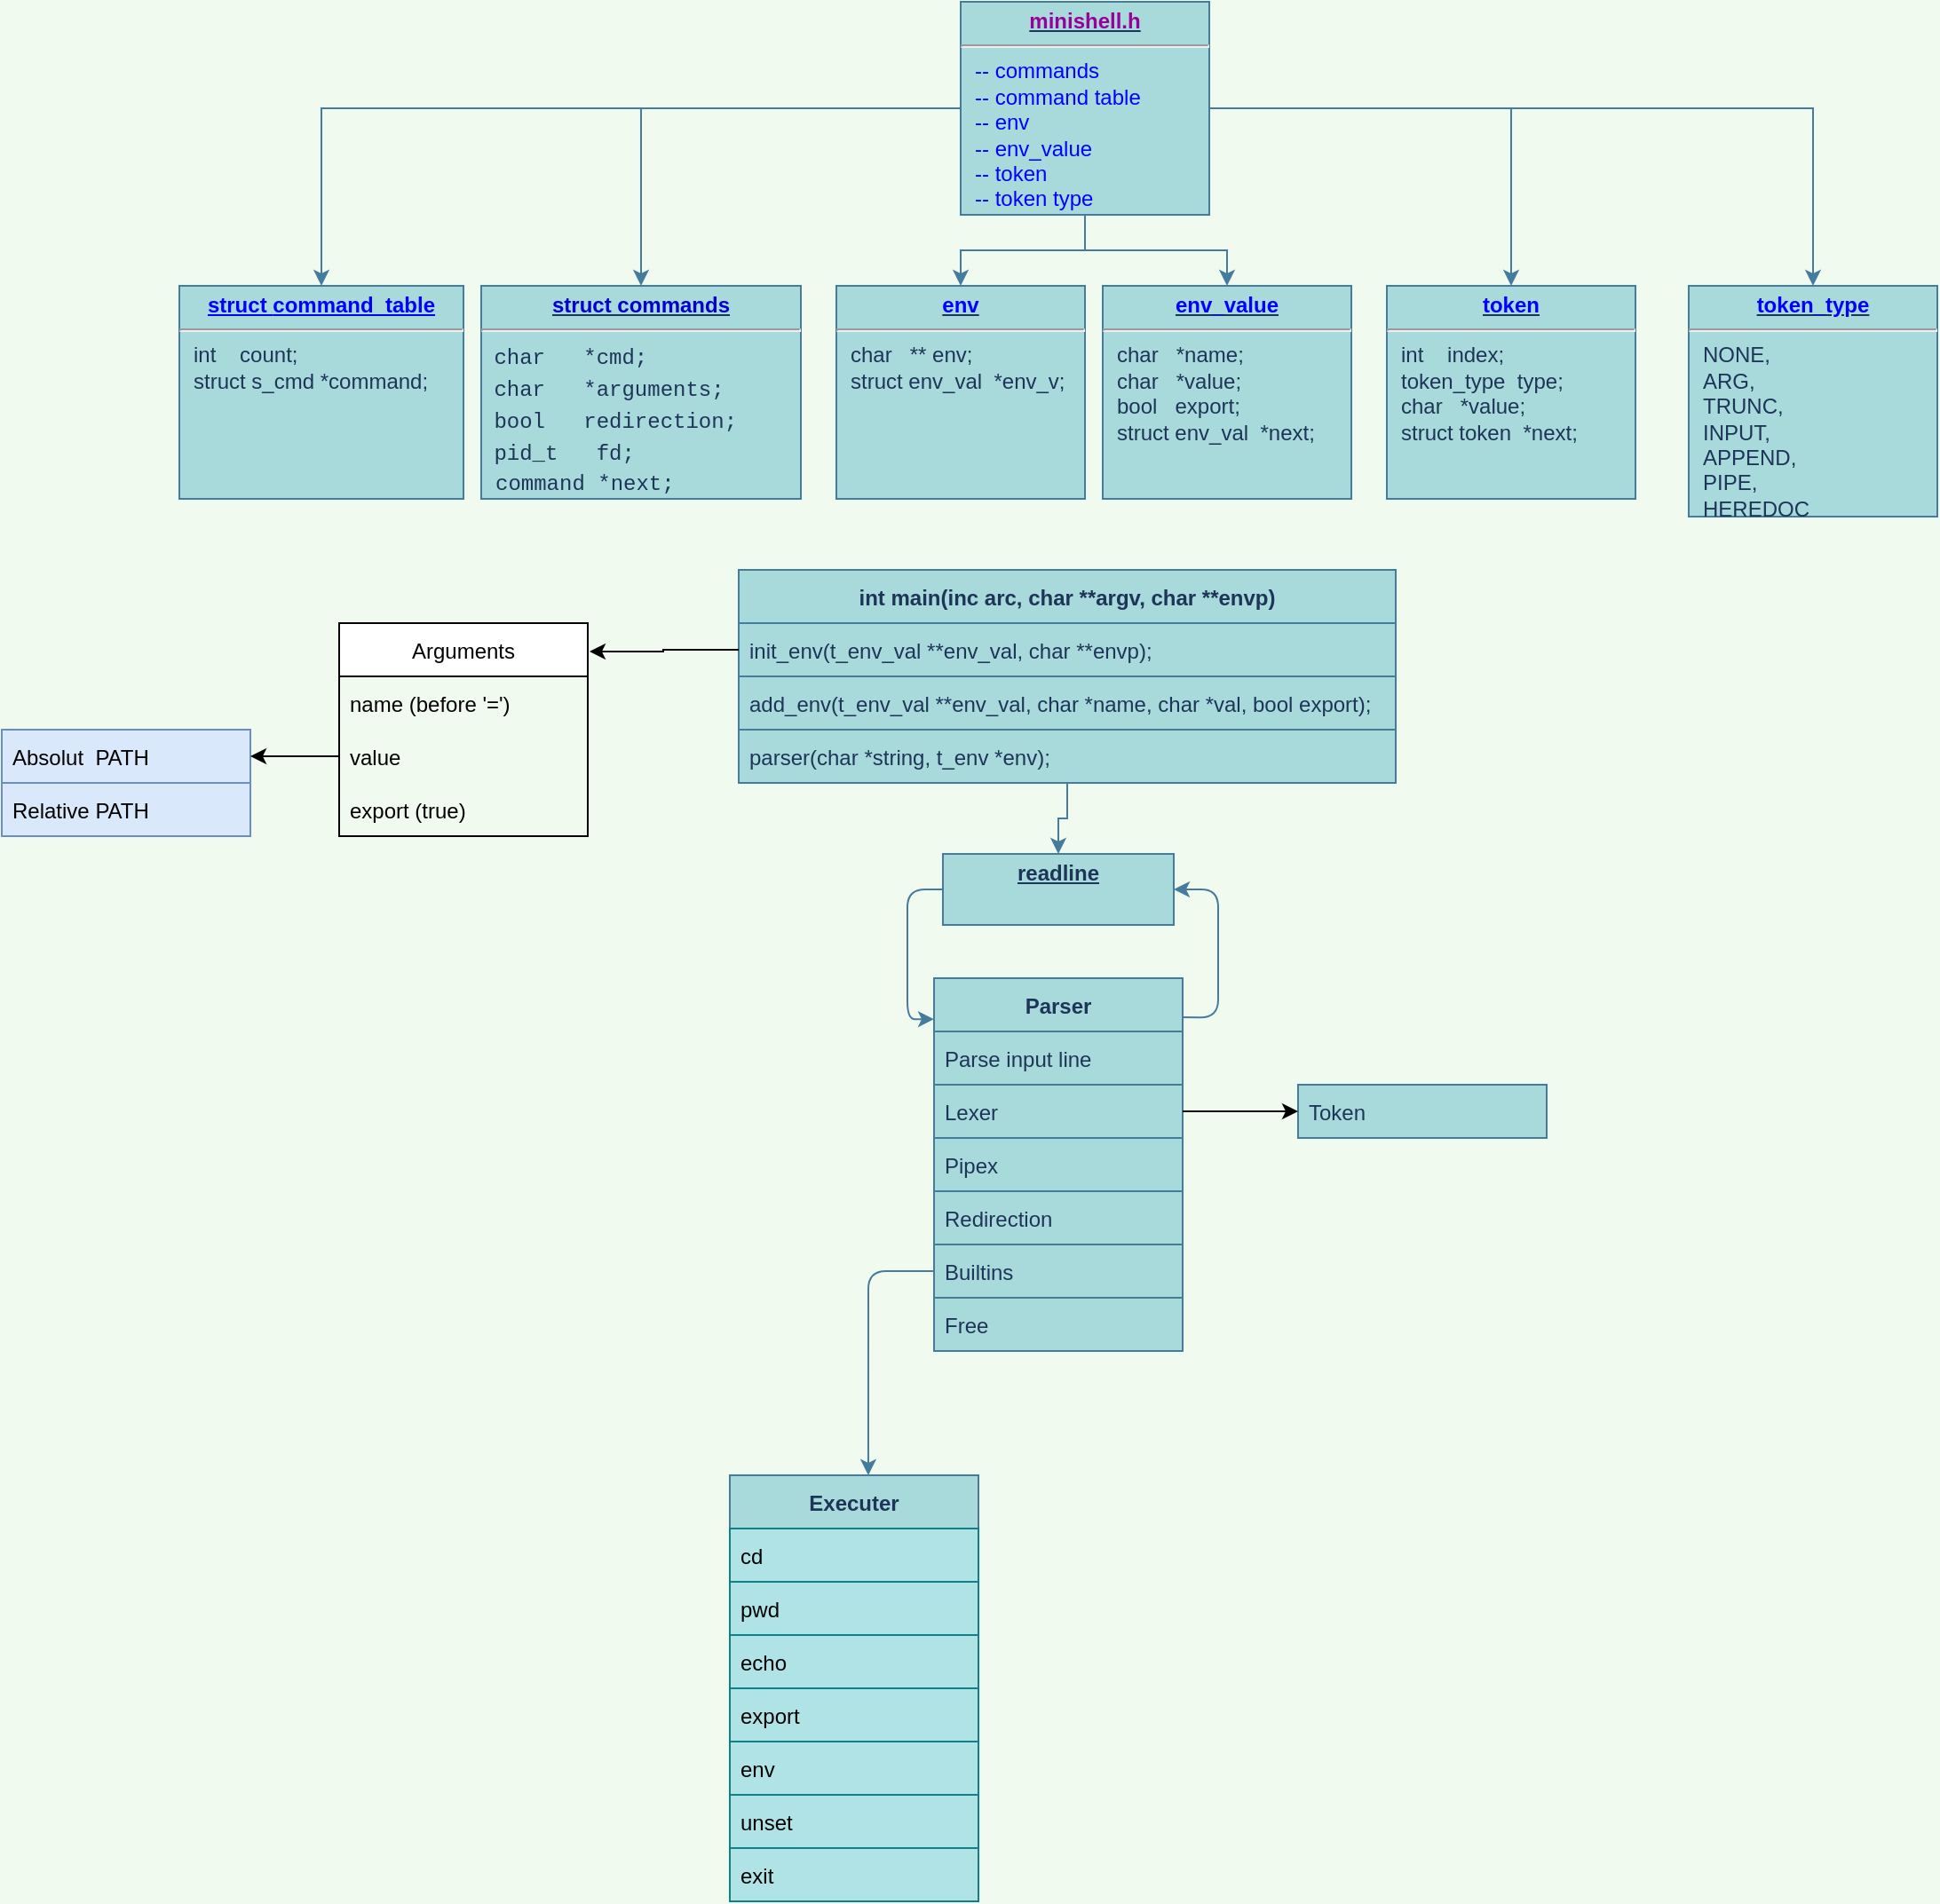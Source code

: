<mxfile version="17.5.0" type="device"><diagram name="Page-1" id="a7904f86-f2b4-8e86-fa97-74104820619b"><mxGraphModel dx="1113" dy="1105" grid="1" gridSize="10" guides="1" tooltips="1" connect="1" arrows="1" fold="1" page="1" pageScale="1" pageWidth="1100" pageHeight="850" background="#F1FAEE" math="0" shadow="0"><root><mxCell id="0"/><mxCell id="1" parent="0"/><mxCell id="W5EvjPhlibk-w1ctuXIB-3" value="" style="edgeStyle=orthogonalEdgeStyle;rounded=0;orthogonalLoop=1;jettySize=auto;html=1;labelBackgroundColor=#F1FAEE;strokeColor=#457B9D;fontColor=#1D3557;" parent="1" source="24794b860abc3c2d-1" target="W5EvjPhlibk-w1ctuXIB-2" edge="1"><mxGeometry relative="1" as="geometry"/></mxCell><mxCell id="W5EvjPhlibk-w1ctuXIB-8" value="" style="edgeStyle=orthogonalEdgeStyle;rounded=0;orthogonalLoop=1;jettySize=auto;html=1;fontColor=#1D3557;labelBackgroundColor=#F1FAEE;strokeColor=#457B9D;" parent="1" source="24794b860abc3c2d-1" target="W5EvjPhlibk-w1ctuXIB-7" edge="1"><mxGeometry relative="1" as="geometry"/></mxCell><mxCell id="W5EvjPhlibk-w1ctuXIB-10" value="" style="edgeStyle=orthogonalEdgeStyle;rounded=0;orthogonalLoop=1;jettySize=auto;html=1;fontColor=#1D3557;labelBackgroundColor=#F1FAEE;strokeColor=#457B9D;" parent="1" source="24794b860abc3c2d-1" target="W5EvjPhlibk-w1ctuXIB-9" edge="1"><mxGeometry relative="1" as="geometry"/></mxCell><mxCell id="W5EvjPhlibk-w1ctuXIB-12" value="" style="edgeStyle=orthogonalEdgeStyle;rounded=0;orthogonalLoop=1;jettySize=auto;html=1;fontColor=#1D3557;labelBackgroundColor=#F1FAEE;strokeColor=#457B9D;" parent="1" source="24794b860abc3c2d-1" target="W5EvjPhlibk-w1ctuXIB-11" edge="1"><mxGeometry relative="1" as="geometry"/></mxCell><mxCell id="W5EvjPhlibk-w1ctuXIB-14" value="" style="edgeStyle=orthogonalEdgeStyle;rounded=0;orthogonalLoop=1;jettySize=auto;html=1;fontColor=#1D3557;labelBackgroundColor=#F1FAEE;strokeColor=#457B9D;" parent="1" source="24794b860abc3c2d-1" target="W5EvjPhlibk-w1ctuXIB-13" edge="1"><mxGeometry relative="1" as="geometry"/></mxCell><mxCell id="24794b860abc3c2d-1" value="&lt;p style=&quot;margin: 0px ; margin-top: 4px ; text-align: center ; text-decoration: underline&quot;&gt;&lt;b&gt;&lt;font color=&quot;#990099&quot;&gt;minishell.h&lt;/font&gt;&lt;/b&gt;&lt;/p&gt;&lt;hr&gt;&lt;p style=&quot;margin: 0px ; margin-left: 8px&quot;&gt;&lt;font color=&quot;#0000ff&quot;&gt;-- commands&lt;/font&gt;&lt;/p&gt;&lt;p style=&quot;margin: 0px ; margin-left: 8px&quot;&gt;&lt;font color=&quot;#0000ff&quot;&gt;-- command table&lt;/font&gt;&lt;/p&gt;&lt;p style=&quot;margin: 0px ; margin-left: 8px&quot;&gt;&lt;font color=&quot;#0000ff&quot;&gt;-- env&lt;/font&gt;&lt;/p&gt;&lt;p style=&quot;margin: 0px ; margin-left: 8px&quot;&gt;&lt;font color=&quot;#0000ff&quot;&gt;-- env_value&lt;/font&gt;&lt;/p&gt;&lt;p style=&quot;margin: 0px ; margin-left: 8px&quot;&gt;&lt;font color=&quot;#0000ff&quot;&gt;-- token&lt;/font&gt;&lt;/p&gt;&lt;p style=&quot;margin: 0px ; margin-left: 8px&quot;&gt;&lt;font color=&quot;#0000ff&quot;&gt;-- token type&lt;/font&gt;&lt;/p&gt;&lt;p style=&quot;margin: 0px ; margin-left: 8px&quot;&gt;&lt;br&gt;&lt;/p&gt;" style="verticalAlign=top;align=left;overflow=fill;fontSize=12;fontFamily=Helvetica;html=1;rounded=0;shadow=0;comic=0;labelBackgroundColor=none;strokeWidth=1;fillColor=#A8DADC;strokeColor=#457B9D;fontColor=#1D3557;" parent="1" vertex="1"><mxGeometry x="560" y="60" width="140" height="120" as="geometry"/></mxCell><mxCell id="W5EvjPhlibk-w1ctuXIB-5" value="" style="edgeStyle=orthogonalEdgeStyle;rounded=0;orthogonalLoop=1;jettySize=auto;html=1;labelBackgroundColor=#F1FAEE;strokeColor=#457B9D;fontColor=#1D3557;" parent="1" source="24794b860abc3c2d-1" target="W5EvjPhlibk-w1ctuXIB-4" edge="1"><mxGeometry relative="1" as="geometry"/></mxCell><mxCell id="W5EvjPhlibk-w1ctuXIB-2" value="&lt;p style=&quot;margin: 0px ; margin-top: 4px ; text-align: center ; text-decoration: underline&quot;&gt;&lt;b&gt;&lt;font color=&quot;#0000cc&quot;&gt;struct commands&lt;/font&gt;&lt;/b&gt;&lt;/p&gt;&lt;hr&gt;&lt;div style=&quot;font-family: &amp;#34;menlo&amp;#34; , &amp;#34;monaco&amp;#34; , &amp;#34;courier new&amp;#34; , monospace ; line-height: 18px&quot;&gt;&lt;div&gt;&lt;span style=&quot;white-space: pre&quot;&gt;&amp;nbsp;&lt;/span&gt;char &lt;span style=&quot;white-space: pre&quot;&gt; &lt;/span&gt;&amp;nbsp;*cmd;&lt;/div&gt;&lt;div&gt;    &amp;nbsp;char &lt;span style=&quot;white-space: pre&quot;&gt; &lt;/span&gt;&amp;nbsp;*arguments;&lt;/div&gt;&lt;div&gt;    &amp;nbsp;bool &lt;span style=&quot;white-space: pre&quot;&gt; &lt;/span&gt;               redirection;&lt;/div&gt;&lt;div&gt;    &amp;nbsp;pid_t &lt;span style=&quot;white-space: pre&quot;&gt; &lt;/span&gt;              fd;&lt;/div&gt;&lt;/div&gt;&lt;p style=&quot;margin: 0px ; margin-left: 8px&quot;&gt;&lt;span style=&quot;font-family: &amp;#34;menlo&amp;#34; , &amp;#34;monaco&amp;#34; , &amp;#34;courier new&amp;#34; , monospace&quot;&gt;command&lt;/span&gt;&lt;span style=&quot;font-family: &amp;#34;menlo&amp;#34; , &amp;#34;monaco&amp;#34; , &amp;#34;courier new&amp;#34; , monospace&quot;&gt;    &lt;/span&gt;&lt;span style=&quot;font-family: &amp;#34;menlo&amp;#34; , &amp;#34;monaco&amp;#34; , &amp;#34;courier new&amp;#34; , monospace&quot;&gt;*&lt;/span&gt;&lt;span style=&quot;font-family: &amp;#34;menlo&amp;#34; , &amp;#34;monaco&amp;#34; , &amp;#34;courier new&amp;#34; , monospace&quot;&gt;next&lt;/span&gt;&lt;span style=&quot;font-family: &amp;#34;menlo&amp;#34; , &amp;#34;monaco&amp;#34; , &amp;#34;courier new&amp;#34; , monospace&quot;&gt;;&lt;/span&gt;&amp;nbsp;&lt;/p&gt;" style="verticalAlign=top;align=left;overflow=fill;fontSize=12;fontFamily=Helvetica;html=1;rounded=0;shadow=0;comic=0;labelBackgroundColor=none;strokeWidth=1;fillColor=#A8DADC;strokeColor=#457B9D;fontColor=#1D3557;" parent="1" vertex="1"><mxGeometry x="290" y="220" width="180" height="120" as="geometry"/></mxCell><mxCell id="W5EvjPhlibk-w1ctuXIB-4" value="&lt;p style=&quot;margin: 4px 0px 0px ; text-align: center&quot;&gt;&lt;font color=&quot;#0000ff&quot;&gt;&lt;b style=&quot;text-decoration: underline&quot;&gt;struct&amp;nbsp;&lt;/b&gt;&lt;b&gt;&lt;u&gt;command_table&lt;/u&gt;&lt;/b&gt;&lt;/font&gt;&lt;/p&gt;&lt;hr&gt;&lt;p style=&quot;margin: 0px ; margin-left: 8px&quot;&gt;int &lt;span style=&quot;white-space: pre&quot;&gt; &lt;span style=&quot;white-space: pre&quot;&gt; &lt;span style=&quot;white-space: pre&quot;&gt; &lt;/span&gt;&lt;/span&gt;&lt;/span&gt;count;&lt;/p&gt;&lt;p style=&quot;margin: 0px ; margin-left: 8px&quot;&gt;struct s_cmd&lt;span style=&quot;white-space: pre&quot;&gt; &lt;/span&gt;*command;&lt;/p&gt;" style="verticalAlign=top;align=left;overflow=fill;fontSize=12;fontFamily=Helvetica;html=1;rounded=0;shadow=0;comic=0;labelBackgroundColor=none;strokeWidth=1;fillColor=#A8DADC;strokeColor=#457B9D;fontColor=#1D3557;" parent="1" vertex="1"><mxGeometry x="120" y="220" width="160" height="120" as="geometry"/></mxCell><mxCell id="W5EvjPhlibk-w1ctuXIB-6" style="edgeStyle=orthogonalEdgeStyle;rounded=0;orthogonalLoop=1;jettySize=auto;html=1;exitX=0.5;exitY=1;exitDx=0;exitDy=0;labelBackgroundColor=#F1FAEE;strokeColor=#457B9D;fontColor=#1D3557;" parent="1" source="W5EvjPhlibk-w1ctuXIB-4" target="W5EvjPhlibk-w1ctuXIB-4" edge="1"><mxGeometry relative="1" as="geometry"/></mxCell><mxCell id="W5EvjPhlibk-w1ctuXIB-7" value="&lt;p style=&quot;margin: 0px ; margin-top: 4px ; text-align: center ; text-decoration: underline&quot;&gt;&lt;b&gt;&lt;font color=&quot;#0000ff&quot;&gt;token&lt;/font&gt;&lt;/b&gt;&lt;/p&gt;&lt;hr&gt;&lt;p style=&quot;margin: 0px ; margin-left: 8px&quot;&gt;int &lt;span style=&quot;white-space: pre&quot;&gt; &lt;span style=&quot;white-space: pre&quot;&gt; &lt;span style=&quot;white-space: pre&quot;&gt; &lt;/span&gt;&lt;/span&gt;&lt;/span&gt;index;&lt;/p&gt;&lt;p style=&quot;margin: 0px ; margin-left: 8px&quot;&gt;token_type &lt;span style=&quot;white-space: pre&quot;&gt; &lt;/span&gt;type;&lt;/p&gt;&lt;p style=&quot;margin: 0px ; margin-left: 8px&quot;&gt;char &lt;span style=&quot;white-space: pre&quot;&gt; &lt;span style=&quot;white-space: pre&quot;&gt; &lt;/span&gt;&lt;/span&gt;*value;&lt;/p&gt;&lt;p style=&quot;margin: 0px ; margin-left: 8px&quot;&gt;struct token &lt;span style=&quot;white-space: pre&quot;&gt; &lt;/span&gt;*next;&lt;/p&gt;&lt;p style=&quot;margin: 0px ; margin-left: 8px&quot;&gt;&lt;br&gt;&lt;/p&gt;" style="verticalAlign=top;align=left;overflow=fill;fontSize=12;fontFamily=Helvetica;html=1;rounded=0;shadow=0;comic=0;labelBackgroundColor=none;strokeWidth=1;fillColor=#A8DADC;strokeColor=#457B9D;fontColor=#1D3557;" parent="1" vertex="1"><mxGeometry x="800" y="220" width="140" height="120" as="geometry"/></mxCell><mxCell id="W5EvjPhlibk-w1ctuXIB-9" value="&lt;p style=&quot;margin: 0px ; margin-top: 4px ; text-align: center ; text-decoration: underline&quot;&gt;&lt;b&gt;&lt;font color=&quot;#0000ff&quot;&gt;env_value&lt;/font&gt;&lt;/b&gt;&lt;/p&gt;&lt;hr&gt;&lt;p style=&quot;margin: 0px ; margin-left: 8px&quot;&gt;char&lt;span style=&quot;white-space: pre&quot;&gt; &lt;span style=&quot;white-space: pre&quot;&gt; &lt;span style=&quot;white-space: pre&quot;&gt; &lt;/span&gt;&lt;/span&gt;&lt;/span&gt;*name;&lt;/p&gt;&lt;p style=&quot;margin: 0px ; margin-left: 8px&quot;&gt;char &lt;span style=&quot;white-space: pre&quot;&gt; &lt;span style=&quot;white-space: pre&quot;&gt; &lt;/span&gt;&lt;/span&gt;*value;&lt;/p&gt;&lt;p style=&quot;margin: 0px ; margin-left: 8px&quot;&gt;bool &lt;span style=&quot;white-space: pre&quot;&gt; &lt;span style=&quot;white-space: pre&quot;&gt; &lt;/span&gt;&lt;/span&gt;export;&lt;/p&gt;&lt;p style=&quot;margin: 0px ; margin-left: 8px&quot;&gt;struct env_val &lt;span style=&quot;white-space: pre&quot;&gt; &lt;/span&gt;*next;&lt;/p&gt;&lt;p style=&quot;margin: 0px ; margin-left: 8px&quot;&gt;&lt;br&gt;&lt;/p&gt;&lt;p style=&quot;margin: 0px ; margin-left: 8px&quot;&gt;&lt;br&gt;&lt;/p&gt;" style="verticalAlign=top;align=left;overflow=fill;fontSize=12;fontFamily=Helvetica;html=1;rounded=0;shadow=0;comic=0;labelBackgroundColor=none;strokeWidth=1;fillColor=#A8DADC;strokeColor=#457B9D;fontColor=#1D3557;" parent="1" vertex="1"><mxGeometry x="640" y="220" width="140" height="120" as="geometry"/></mxCell><mxCell id="W5EvjPhlibk-w1ctuXIB-11" value="&lt;p style=&quot;margin: 0px ; margin-top: 4px ; text-align: center ; text-decoration: underline&quot;&gt;&lt;b&gt;&lt;font color=&quot;#0000ff&quot;&gt;token_type&lt;/font&gt;&lt;/b&gt;&lt;/p&gt;&lt;hr&gt;&lt;p style=&quot;margin: 0px ; margin-left: 8px&quot;&gt;NONE,&lt;/p&gt;&lt;p style=&quot;margin: 0px ; margin-left: 8px&quot;&gt;ARG,&lt;/p&gt;&lt;p style=&quot;margin: 0px ; margin-left: 8px&quot;&gt;TRUNC,&lt;/p&gt;&lt;p style=&quot;margin: 0px ; margin-left: 8px&quot;&gt;INPUT,&lt;/p&gt;&lt;p style=&quot;margin: 0px ; margin-left: 8px&quot;&gt;APPEND,&lt;/p&gt;&lt;p style=&quot;margin: 0px ; margin-left: 8px&quot;&gt;PIPE,&lt;/p&gt;&lt;p style=&quot;margin: 0px ; margin-left: 8px&quot;&gt;HEREDOC&lt;/p&gt;&lt;p style=&quot;margin: 0px ; margin-left: 8px&quot;&gt;&lt;br&gt;&lt;/p&gt;" style="verticalAlign=top;align=left;overflow=fill;fontSize=12;fontFamily=Helvetica;html=1;rounded=0;shadow=0;comic=0;labelBackgroundColor=none;strokeWidth=1;fillColor=#A8DADC;strokeColor=#457B9D;fontColor=#1D3557;" parent="1" vertex="1"><mxGeometry x="970" y="220" width="140" height="130" as="geometry"/></mxCell><mxCell id="W5EvjPhlibk-w1ctuXIB-13" value="&lt;p style=&quot;margin: 0px ; margin-top: 4px ; text-align: center ; text-decoration: underline&quot;&gt;&lt;b&gt;&lt;font color=&quot;#0000ff&quot;&gt;env&lt;/font&gt;&lt;/b&gt;&lt;/p&gt;&lt;hr&gt;&lt;p style=&quot;margin: 0px ; margin-left: 8px&quot;&gt;char &lt;span style=&quot;white-space: pre&quot;&gt; &lt;span style=&quot;white-space: pre&quot;&gt; &lt;/span&gt;&lt;/span&gt;** env;&lt;/p&gt;&lt;p style=&quot;margin: 0px ; margin-left: 8px&quot;&gt;struct env_val &lt;span style=&quot;white-space: pre&quot;&gt; &lt;/span&gt;*env_v;&lt;/p&gt;&lt;p style=&quot;margin: 0px ; margin-left: 8px&quot;&gt;&lt;br&gt;&lt;/p&gt;" style="verticalAlign=top;align=left;overflow=fill;fontSize=12;fontFamily=Helvetica;html=1;rounded=0;shadow=0;comic=0;labelBackgroundColor=none;strokeWidth=1;fillColor=#A8DADC;strokeColor=#457B9D;fontColor=#1D3557;" parent="1" vertex="1"><mxGeometry x="490" y="220" width="140" height="120" as="geometry"/></mxCell><mxCell id="dsdkV8LzMOxpKACkDe4v-24" style="edgeStyle=orthogonalEdgeStyle;curved=0;rounded=1;sketch=0;orthogonalLoop=1;jettySize=auto;html=1;entryX=0;entryY=0.11;entryDx=0;entryDy=0;entryPerimeter=0;fontColor=#1D3557;strokeColor=#457B9D;fillColor=#A8DADC;exitX=0;exitY=0.5;exitDx=0;exitDy=0;labelBackgroundColor=#F1FAEE;" parent="1" source="W5EvjPhlibk-w1ctuXIB-15" target="dsdkV8LzMOxpKACkDe4v-9" edge="1"><mxGeometry relative="1" as="geometry"/></mxCell><mxCell id="W5EvjPhlibk-w1ctuXIB-15" value="&lt;p style=&quot;margin: 0px ; margin-top: 4px ; text-align: center ; text-decoration: underline&quot;&gt;&lt;b&gt;readline&lt;/b&gt;&lt;/p&gt;" style="verticalAlign=top;align=left;overflow=fill;fontSize=12;fontFamily=Helvetica;html=1;rounded=0;shadow=0;comic=0;labelBackgroundColor=none;strokeWidth=1;fillColor=#A8DADC;strokeColor=#457B9D;fontColor=#1D3557;" parent="1" vertex="1"><mxGeometry x="550" y="540" width="130" height="40" as="geometry"/></mxCell><mxCell id="dsdkV8LzMOxpKACkDe4v-19" value="" style="edgeStyle=orthogonalEdgeStyle;rounded=0;orthogonalLoop=1;jettySize=auto;html=1;labelBackgroundColor=#F1FAEE;strokeColor=#457B9D;fontColor=#1D3557;" parent="1" source="dsdkV8LzMOxpKACkDe4v-2" target="W5EvjPhlibk-w1ctuXIB-15" edge="1"><mxGeometry relative="1" as="geometry"/></mxCell><mxCell id="dsdkV8LzMOxpKACkDe4v-2" value="int main(inc arc, char **argv, char **envp)" style="swimlane;fontStyle=1;childLayout=stackLayout;horizontal=1;startSize=30;horizontalStack=0;resizeParent=1;resizeParentMax=0;resizeLast=0;collapsible=1;marginBottom=0;rounded=0;fillColor=#A8DADC;strokeColor=#457B9D;fontColor=#1D3557;" parent="1" vertex="1"><mxGeometry x="435" y="380" width="370" height="120" as="geometry"><mxRectangle x="435" y="380" width="270" height="30" as="alternateBounds"/></mxGeometry></mxCell><mxCell id="dsdkV8LzMOxpKACkDe4v-3" value="init_env(t_env_val **env_val, char **envp);" style="text;align=left;verticalAlign=middle;spacingLeft=4;spacingRight=4;overflow=hidden;points=[[0,0.5],[1,0.5]];portConstraint=eastwest;rotatable=0;fillColor=#A8DADC;fontColor=#1D3557;strokeColor=#457B9D;rounded=0;" parent="dsdkV8LzMOxpKACkDe4v-2" vertex="1"><mxGeometry y="30" width="370" height="30" as="geometry"/></mxCell><mxCell id="dsdkV8LzMOxpKACkDe4v-4" value="add_env(t_env_val **env_val, char *name, char *val, bool export);" style="text;align=left;verticalAlign=middle;spacingLeft=4;spacingRight=4;overflow=hidden;points=[[0,0.5],[1,0.5]];portConstraint=eastwest;rotatable=0;fillColor=#A8DADC;fontColor=#1D3557;strokeColor=#457B9D;rounded=0;" parent="dsdkV8LzMOxpKACkDe4v-2" vertex="1"><mxGeometry y="60" width="370" height="30" as="geometry"/></mxCell><mxCell id="dsdkV8LzMOxpKACkDe4v-5" value="parser(char *string, t_env *env);" style="text;align=left;verticalAlign=middle;spacingLeft=4;spacingRight=4;overflow=hidden;points=[[0,0.5],[1,0.5]];portConstraint=eastwest;rotatable=0;fillColor=#A8DADC;fontColor=#1D3557;strokeColor=#457B9D;rounded=0;" parent="dsdkV8LzMOxpKACkDe4v-2" vertex="1"><mxGeometry y="90" width="370" height="30" as="geometry"/></mxCell><mxCell id="dsdkV8LzMOxpKACkDe4v-26" style="edgeStyle=orthogonalEdgeStyle;curved=0;rounded=1;sketch=0;orthogonalLoop=1;jettySize=auto;html=1;entryX=1;entryY=0.5;entryDx=0;entryDy=0;fontColor=#1D3557;strokeColor=#457B9D;fillColor=#A8DADC;exitX=0.993;exitY=0.105;exitDx=0;exitDy=0;exitPerimeter=0;labelBackgroundColor=#F1FAEE;" parent="1" source="dsdkV8LzMOxpKACkDe4v-9" target="W5EvjPhlibk-w1ctuXIB-15" edge="1"><mxGeometry relative="1" as="geometry"/></mxCell><mxCell id="dsdkV8LzMOxpKACkDe4v-9" value="Parser" style="swimlane;fontStyle=1;childLayout=stackLayout;horizontal=1;startSize=30;horizontalStack=0;resizeParent=1;resizeParentMax=0;resizeLast=0;collapsible=1;marginBottom=0;fillColor=#A8DADC;fontColor=#1D3557;strokeColor=#457B9D;rounded=0;" parent="1" vertex="1"><mxGeometry x="545" y="610" width="140" height="210" as="geometry"><mxRectangle x="545" y="610" width="70" height="30" as="alternateBounds"/></mxGeometry></mxCell><mxCell id="oY_3cMBozgGFmkaXKUvS-12" value="Parse input line" style="text;strokeColor=#457B9D;fillColor=#A8DADC;align=left;verticalAlign=middle;spacingLeft=4;spacingRight=4;overflow=hidden;points=[[0,0.5],[1,0.5]];portConstraint=eastwest;rotatable=0;fontColor=#1D3557;rounded=0;" parent="dsdkV8LzMOxpKACkDe4v-9" vertex="1"><mxGeometry y="30" width="140" height="30" as="geometry"/></mxCell><mxCell id="dsdkV8LzMOxpKACkDe4v-14" value="Lexer" style="text;strokeColor=#457B9D;fillColor=#A8DADC;align=left;verticalAlign=middle;spacingLeft=4;spacingRight=4;overflow=hidden;points=[[0,0.5],[1,0.5]];portConstraint=eastwest;rotatable=0;fontColor=#1D3557;rounded=0;" parent="dsdkV8LzMOxpKACkDe4v-9" vertex="1"><mxGeometry y="60" width="140" height="30" as="geometry"/></mxCell><mxCell id="dsdkV8LzMOxpKACkDe4v-12" value="Pipex" style="text;strokeColor=#457B9D;fillColor=#A8DADC;align=left;verticalAlign=middle;spacingLeft=4;spacingRight=4;overflow=hidden;points=[[0,0.5],[1,0.5]];portConstraint=eastwest;rotatable=0;fontColor=#1D3557;rounded=0;" parent="dsdkV8LzMOxpKACkDe4v-9" vertex="1"><mxGeometry y="90" width="140" height="30" as="geometry"/></mxCell><mxCell id="dsdkV8LzMOxpKACkDe4v-20" value="Redirection" style="text;strokeColor=#457B9D;fillColor=#A8DADC;align=left;verticalAlign=middle;spacingLeft=4;spacingRight=4;overflow=hidden;points=[[0,0.5],[1,0.5]];portConstraint=eastwest;rotatable=0;fontColor=#1D3557;rounded=0;" parent="dsdkV8LzMOxpKACkDe4v-9" vertex="1"><mxGeometry y="120" width="140" height="30" as="geometry"/></mxCell><mxCell id="dsdkV8LzMOxpKACkDe4v-28" value="Builtins" style="text;strokeColor=#457B9D;fillColor=#A8DADC;align=left;verticalAlign=middle;spacingLeft=4;spacingRight=4;overflow=hidden;points=[[0,0.5],[1,0.5]];portConstraint=eastwest;rotatable=0;fontColor=#1D3557;rounded=0;fontStyle=0" parent="dsdkV8LzMOxpKACkDe4v-9" vertex="1"><mxGeometry y="150" width="140" height="30" as="geometry"/></mxCell><mxCell id="dsdkV8LzMOxpKACkDe4v-15" value="Free" style="text;strokeColor=#457B9D;fillColor=#A8DADC;align=left;verticalAlign=middle;spacingLeft=4;spacingRight=4;overflow=hidden;points=[[0,0.5],[1,0.5]];portConstraint=eastwest;rotatable=0;fontColor=#1D3557;rounded=0;" parent="dsdkV8LzMOxpKACkDe4v-9" vertex="1"><mxGeometry y="180" width="140" height="30" as="geometry"/></mxCell><mxCell id="dsdkV8LzMOxpKACkDe4v-30" style="edgeStyle=orthogonalEdgeStyle;curved=0;rounded=1;sketch=0;orthogonalLoop=1;jettySize=auto;html=1;entryX=0.557;entryY=0;entryDx=0;entryDy=0;fontColor=#1D3557;strokeColor=#457B9D;fillColor=#A8DADC;entryPerimeter=0;labelBackgroundColor=#F1FAEE;" parent="1" source="dsdkV8LzMOxpKACkDe4v-28" target="dsdkV8LzMOxpKACkDe4v-32" edge="1"><mxGeometry relative="1" as="geometry"><mxPoint x="310" y="740" as="targetPoint"/></mxGeometry></mxCell><mxCell id="dsdkV8LzMOxpKACkDe4v-32" value="Executer" style="swimlane;fontStyle=1;childLayout=stackLayout;horizontal=1;startSize=30;horizontalStack=0;resizeParent=1;resizeParentMax=0;resizeLast=0;collapsible=1;marginBottom=0;rounded=0;sketch=0;fontColor=#1D3557;strokeColor=#457B9D;fillColor=#A8DADC;" parent="1" vertex="1"><mxGeometry x="430" y="890" width="140" height="240" as="geometry"><mxRectangle x="220" y="840" width="80" height="30" as="alternateBounds"/></mxGeometry></mxCell><mxCell id="dsdkV8LzMOxpKACkDe4v-34" value="cd" style="text;strokeColor=#0e8088;fillColor=#b0e3e6;align=left;verticalAlign=middle;spacingLeft=4;spacingRight=4;overflow=hidden;points=[[0,0.5],[1,0.5]];portConstraint=eastwest;rotatable=0;rounded=0;sketch=0;" parent="dsdkV8LzMOxpKACkDe4v-32" vertex="1"><mxGeometry y="30" width="140" height="30" as="geometry"/></mxCell><mxCell id="dsdkV8LzMOxpKACkDe4v-35" value="pwd" style="text;strokeColor=#0e8088;fillColor=#b0e3e6;align=left;verticalAlign=middle;spacingLeft=4;spacingRight=4;overflow=hidden;points=[[0,0.5],[1,0.5]];portConstraint=eastwest;rotatable=0;rounded=0;sketch=0;" parent="dsdkV8LzMOxpKACkDe4v-32" vertex="1"><mxGeometry y="60" width="140" height="30" as="geometry"/></mxCell><mxCell id="dsdkV8LzMOxpKACkDe4v-37" value="echo" style="text;strokeColor=#0e8088;fillColor=#b0e3e6;align=left;verticalAlign=middle;spacingLeft=4;spacingRight=4;overflow=hidden;points=[[0,0.5],[1,0.5]];portConstraint=eastwest;rotatable=0;rounded=0;sketch=0;" parent="dsdkV8LzMOxpKACkDe4v-32" vertex="1"><mxGeometry y="90" width="140" height="30" as="geometry"/></mxCell><mxCell id="dsdkV8LzMOxpKACkDe4v-38" value="export" style="text;strokeColor=#0e8088;fillColor=#b0e3e6;align=left;verticalAlign=middle;spacingLeft=4;spacingRight=4;overflow=hidden;points=[[0,0.5],[1,0.5]];portConstraint=eastwest;rotatable=0;rounded=0;sketch=0;" parent="dsdkV8LzMOxpKACkDe4v-32" vertex="1"><mxGeometry y="120" width="140" height="30" as="geometry"/></mxCell><mxCell id="dsdkV8LzMOxpKACkDe4v-36" value="env" style="text;strokeColor=#0e8088;fillColor=#b0e3e6;align=left;verticalAlign=middle;spacingLeft=4;spacingRight=4;overflow=hidden;points=[[0,0.5],[1,0.5]];portConstraint=eastwest;rotatable=0;rounded=0;sketch=0;" parent="dsdkV8LzMOxpKACkDe4v-32" vertex="1"><mxGeometry y="150" width="140" height="30" as="geometry"/></mxCell><mxCell id="dsdkV8LzMOxpKACkDe4v-39" value="unset" style="text;strokeColor=#0e8088;fillColor=#b0e3e6;align=left;verticalAlign=middle;spacingLeft=4;spacingRight=4;overflow=hidden;points=[[0,0.5],[1,0.5]];portConstraint=eastwest;rotatable=0;rounded=0;sketch=0;" parent="dsdkV8LzMOxpKACkDe4v-32" vertex="1"><mxGeometry y="180" width="140" height="30" as="geometry"/></mxCell><mxCell id="qkrc6uejG1Z90dejKGMs-2" value="exit" style="text;strokeColor=#0e8088;fillColor=#b0e3e6;align=left;verticalAlign=middle;spacingLeft=4;spacingRight=4;overflow=hidden;points=[[0,0.5],[1,0.5]];portConstraint=eastwest;rotatable=0;rounded=0;sketch=0;" parent="dsdkV8LzMOxpKACkDe4v-32" vertex="1"><mxGeometry y="210" width="140" height="30" as="geometry"/></mxCell><mxCell id="oY_3cMBozgGFmkaXKUvS-4" value="Arguments" style="swimlane;fontStyle=0;childLayout=stackLayout;horizontal=1;startSize=30;horizontalStack=0;resizeParent=1;resizeParentMax=0;resizeLast=0;collapsible=1;marginBottom=0;" parent="1" vertex="1"><mxGeometry x="210" y="410" width="140" height="120" as="geometry"/></mxCell><mxCell id="oY_3cMBozgGFmkaXKUvS-5" value="name (before '=')" style="text;strokeColor=none;fillColor=none;align=left;verticalAlign=middle;spacingLeft=4;spacingRight=4;overflow=hidden;points=[[0,0.5],[1,0.5]];portConstraint=eastwest;rotatable=0;" parent="oY_3cMBozgGFmkaXKUvS-4" vertex="1"><mxGeometry y="30" width="140" height="30" as="geometry"/></mxCell><mxCell id="oY_3cMBozgGFmkaXKUvS-14" value="value" style="text;strokeColor=none;fillColor=none;align=left;verticalAlign=middle;spacingLeft=4;spacingRight=4;overflow=hidden;points=[[0,0.5],[1,0.5]];portConstraint=eastwest;rotatable=0;" parent="oY_3cMBozgGFmkaXKUvS-4" vertex="1"><mxGeometry y="60" width="140" height="30" as="geometry"/></mxCell><mxCell id="oY_3cMBozgGFmkaXKUvS-7" value="export (true)" style="text;strokeColor=none;fillColor=none;align=left;verticalAlign=middle;spacingLeft=4;spacingRight=4;overflow=hidden;points=[[0,0.5],[1,0.5]];portConstraint=eastwest;rotatable=0;" parent="oY_3cMBozgGFmkaXKUvS-4" vertex="1"><mxGeometry y="90" width="140" height="30" as="geometry"/></mxCell><mxCell id="oY_3cMBozgGFmkaXKUvS-8" style="edgeStyle=orthogonalEdgeStyle;rounded=0;orthogonalLoop=1;jettySize=auto;html=1;entryX=1.007;entryY=0.133;entryDx=0;entryDy=0;entryPerimeter=0;" parent="1" source="dsdkV8LzMOxpKACkDe4v-3" target="oY_3cMBozgGFmkaXKUvS-4" edge="1"><mxGeometry relative="1" as="geometry"><mxPoint x="260" y="400" as="targetPoint"/></mxGeometry></mxCell><mxCell id="oY_3cMBozgGFmkaXKUvS-10" value="Token" style="text;strokeColor=#457B9D;fillColor=#A8DADC;align=left;verticalAlign=middle;spacingLeft=4;spacingRight=4;overflow=hidden;points=[[0,0.5],[1,0.5]];portConstraint=eastwest;rotatable=0;fontColor=#1D3557;rounded=0;" parent="1" vertex="1"><mxGeometry x="750" y="670" width="140" height="30" as="geometry"/></mxCell><mxCell id="oY_3cMBozgGFmkaXKUvS-6" value="Absolut  PATH" style="text;strokeColor=#6c8ebf;fillColor=#dae8fc;align=left;verticalAlign=middle;spacingLeft=4;spacingRight=4;overflow=hidden;points=[[0,0.5],[1,0.5]];portConstraint=eastwest;rotatable=0;" parent="1" vertex="1"><mxGeometry x="20" y="470" width="140" height="30" as="geometry"/></mxCell><mxCell id="oY_3cMBozgGFmkaXKUvS-17" style="edgeStyle=orthogonalEdgeStyle;rounded=0;orthogonalLoop=1;jettySize=auto;html=1;entryX=1;entryY=0.5;entryDx=0;entryDy=0;" parent="1" source="oY_3cMBozgGFmkaXKUvS-14" target="oY_3cMBozgGFmkaXKUvS-6" edge="1"><mxGeometry relative="1" as="geometry"/></mxCell><mxCell id="oY_3cMBozgGFmkaXKUvS-18" value="Relative PATH" style="text;strokeColor=#6c8ebf;fillColor=#dae8fc;align=left;verticalAlign=middle;spacingLeft=4;spacingRight=4;overflow=hidden;points=[[0,0.5],[1,0.5]];portConstraint=eastwest;rotatable=0;" parent="1" vertex="1"><mxGeometry x="20" y="500" width="140" height="30" as="geometry"/></mxCell><mxCell id="oY_3cMBozgGFmkaXKUvS-25" style="edgeStyle=orthogonalEdgeStyle;rounded=0;orthogonalLoop=1;jettySize=auto;html=1;entryX=0;entryY=0.5;entryDx=0;entryDy=0;" parent="1" source="dsdkV8LzMOxpKACkDe4v-14" target="oY_3cMBozgGFmkaXKUvS-10" edge="1"><mxGeometry relative="1" as="geometry"/></mxCell></root></mxGraphModel></diagram></mxfile>